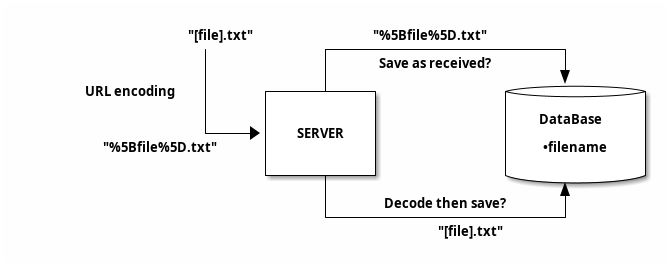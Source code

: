 @startuml

@startditaa
              "[file].txt"       "%5Bfile%5D.txt"
                  |           +-----------------------+
                  |           |  Save as received?    |
                  |           |                       v
     URL encoding |     +-----+----+            +-------------+
                  |     |          |            |             |
                  |     |          |            |  DataBase   |
                  +---->|  SERVER  |            |             |
      "%5Bfile%5D.txt"  |          |            | o filename  |
                        |          |            |          {s}|
                        +-----+----+            +-------------+
                              |                       ^
                              |   Decode then save?   |
                              +-----------------------+
                                       "[file].txt"
@endditaa

@enduml